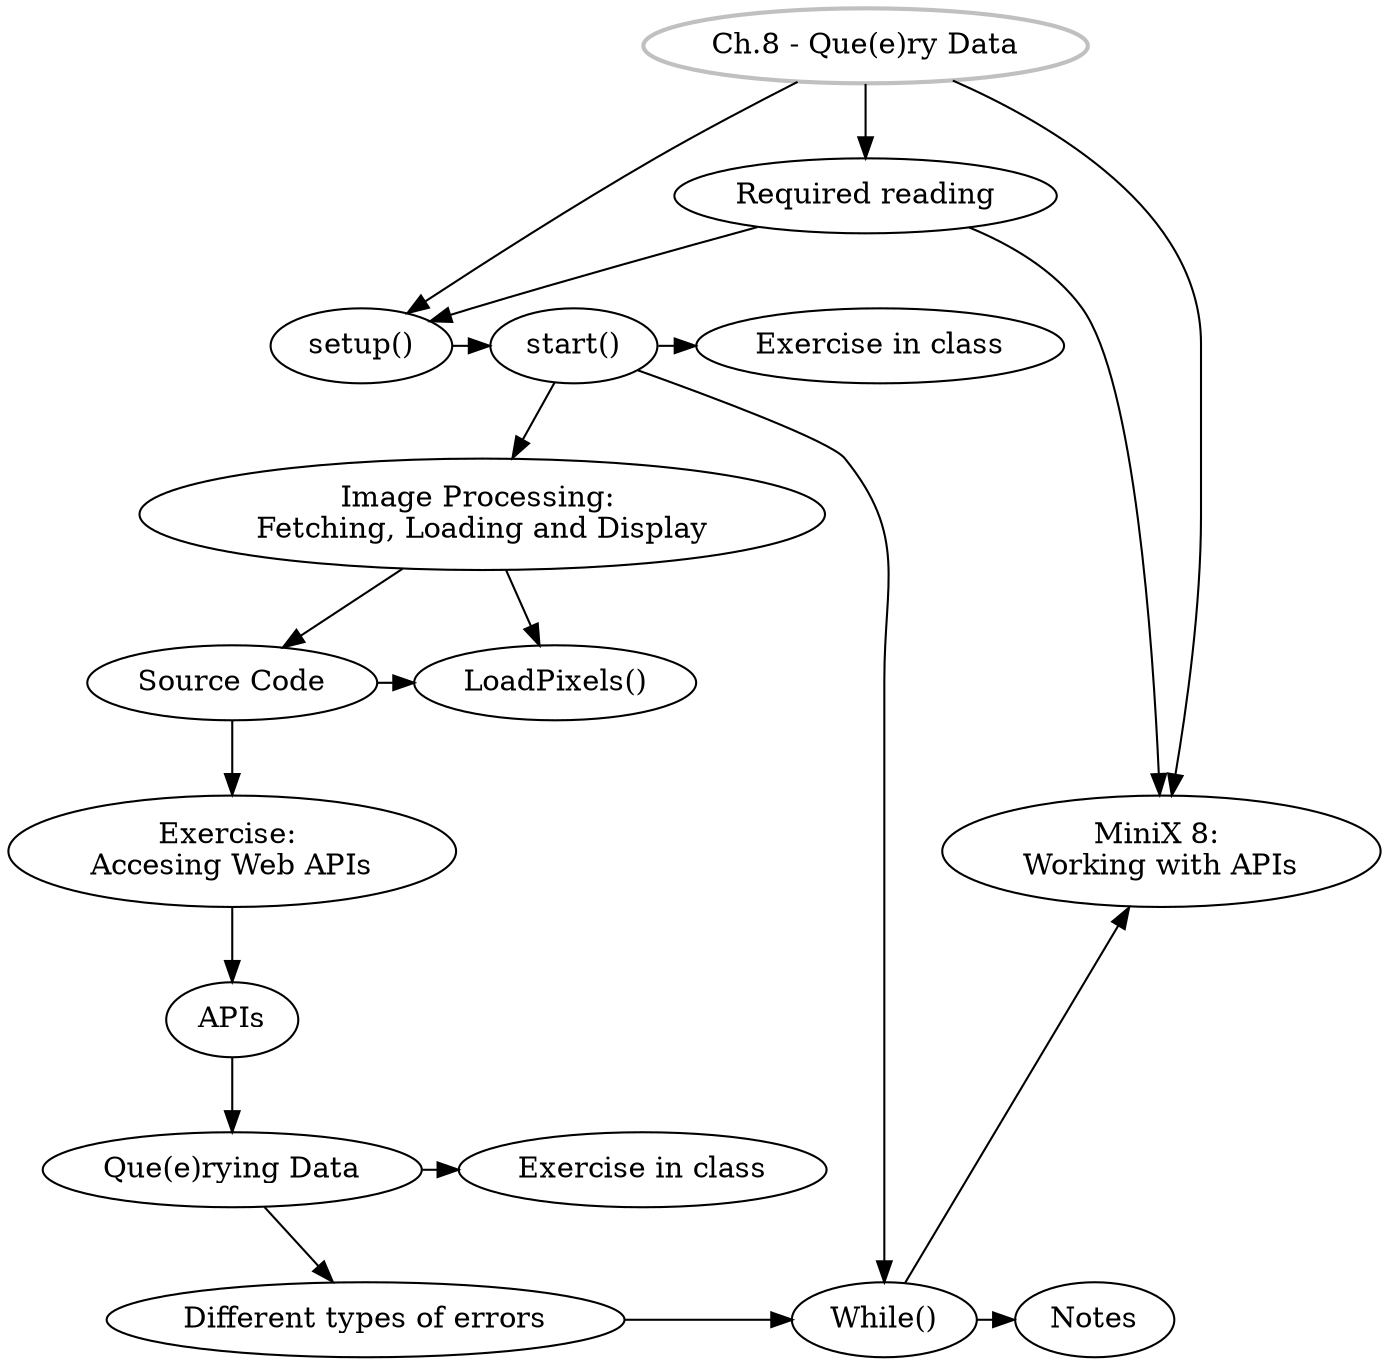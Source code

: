 digraph G {
//labels
GS [
label="Ch.8 - Que(e)ry Data",
style=bold,
color=grey,
]

SU [label="setup()"]
ST [label="start()"]
EiC [label="Exercise in class"]
IP [label="Image Processing: \nFetching, Loading and Display"]
SC [label="Source Code"]
EiC2 [label="Exercise: \nAccesing Web APIs"]
API [label="APIs"]
QD [label="Que(e)rying Data"]
EiC3 [label="Exercise in class"]
LP [label="LoadPixels()"]
ER [label="Different types of errors"]
MW [label="While()"]
MX [label="MiniX 8: \nWorking with APIs"]
RR [label="Required reading"]
Notes [label="Notes"]

//rank
{rank = same; SU, ST, EiC}
{rank = same; MW, Notes, ER}
{rank = same; SC, LP}
{rank = same; MX, EiC2}
{rank = same; QD, EiC3}

//graph
GS -> SU -> ST -> EiC;
GS -> RR, MX;
RR -> MX, SU;
ST -> IP -> SC -> LP;
IP -> LP;
SC -> EiC2 -> API -> QD -> EiC3;
QD -> ER -> MW;
ST -> MW -> Notes;
MW -> MX;
}
